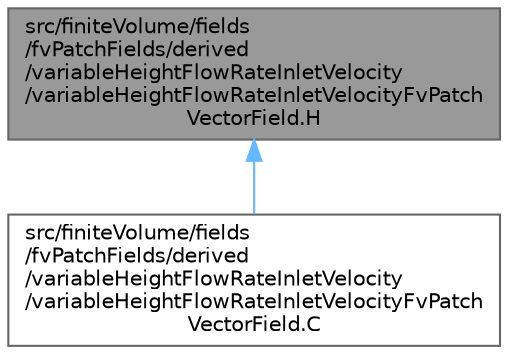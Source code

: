 digraph "src/finiteVolume/fields/fvPatchFields/derived/variableHeightFlowRateInletVelocity/variableHeightFlowRateInletVelocityFvPatchVectorField.H"
{
 // LATEX_PDF_SIZE
  bgcolor="transparent";
  edge [fontname=Helvetica,fontsize=10,labelfontname=Helvetica,labelfontsize=10];
  node [fontname=Helvetica,fontsize=10,shape=box,height=0.2,width=0.4];
  Node1 [id="Node000001",label="src/finiteVolume/fields\l/fvPatchFields/derived\l/variableHeightFlowRateInletVelocity\l/variableHeightFlowRateInletVelocityFvPatch\lVectorField.H",height=0.2,width=0.4,color="gray40", fillcolor="grey60", style="filled", fontcolor="black",tooltip=" "];
  Node1 -> Node2 [id="edge1_Node000001_Node000002",dir="back",color="steelblue1",style="solid",tooltip=" "];
  Node2 [id="Node000002",label="src/finiteVolume/fields\l/fvPatchFields/derived\l/variableHeightFlowRateInletVelocity\l/variableHeightFlowRateInletVelocityFvPatch\lVectorField.C",height=0.2,width=0.4,color="grey40", fillcolor="white", style="filled",URL="$variableHeightFlowRateInletVelocityFvPatchVectorField_8C.html",tooltip=" "];
}
